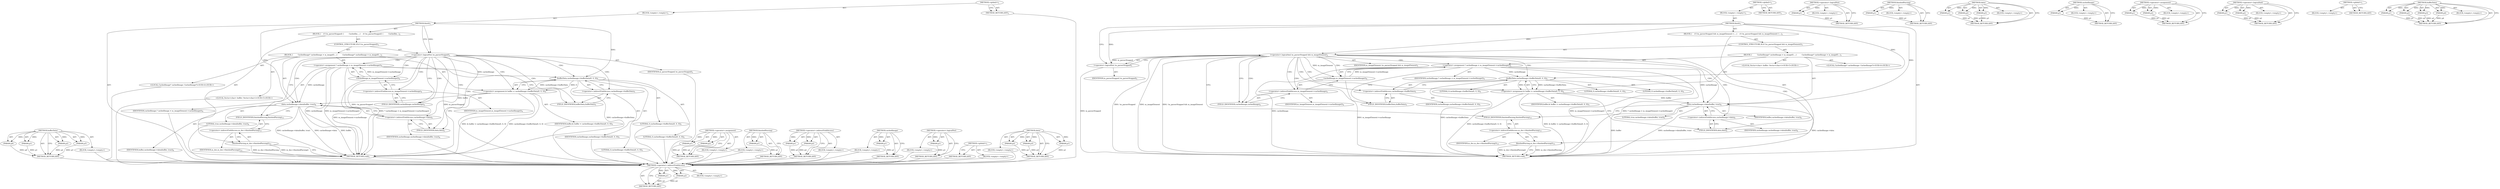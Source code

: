 digraph "bufferData" {
vulnerable_82 [label=<(METHOD,bufferData)>];
vulnerable_83 [label=<(PARAM,p1)>];
vulnerable_84 [label=<(PARAM,p2)>];
vulnerable_85 [label=<(PARAM,p3)>];
vulnerable_86 [label=<(PARAM,p4)>];
vulnerable_87 [label=<(BLOCK,&lt;empty&gt;,&lt;empty&gt;)>];
vulnerable_88 [label=<(METHOD_RETURN,ANY)>];
vulnerable_6 [label=<(METHOD,&lt;global&gt;)<SUB>1</SUB>>];
vulnerable_7 [label=<(BLOCK,&lt;empty&gt;,&lt;empty&gt;)<SUB>1</SUB>>];
vulnerable_8 [label=<(METHOD,finish)<SUB>1</SUB>>];
vulnerable_9 [label=<(BLOCK,{
    if (!m_parserStopped) {
         CachedIm...,{
    if (!m_parserStopped) {
         CachedIm...)<SUB>2</SUB>>];
vulnerable_10 [label=<(CONTROL_STRUCTURE,IF,if (!m_parserStopped))<SUB>3</SUB>>];
vulnerable_11 [label=<(&lt;operator&gt;.logicalNot,!m_parserStopped)<SUB>3</SUB>>];
vulnerable_12 [label=<(IDENTIFIER,m_parserStopped,!m_parserStopped)<SUB>3</SUB>>];
vulnerable_13 [label=<(BLOCK,{
         CachedImage* cachedImage = m_imageEl...,{
         CachedImage* cachedImage = m_imageEl...)<SUB>3</SUB>>];
vulnerable_14 [label="<(LOCAL,CachedImage* cachedImage: CachedImage*)<SUB>4</SUB>>"];
vulnerable_15 [label=<(&lt;operator&gt;.assignment,* cachedImage = m_imageElement-&gt;cachedImage())<SUB>4</SUB>>];
vulnerable_16 [label=<(IDENTIFIER,cachedImage,* cachedImage = m_imageElement-&gt;cachedImage())<SUB>4</SUB>>];
vulnerable_17 [label=<(cachedImage,m_imageElement-&gt;cachedImage())<SUB>4</SUB>>];
vulnerable_18 [label=<(&lt;operator&gt;.indirectFieldAccess,m_imageElement-&gt;cachedImage)<SUB>4</SUB>>];
vulnerable_19 [label=<(IDENTIFIER,m_imageElement,m_imageElement-&gt;cachedImage())<SUB>4</SUB>>];
vulnerable_20 [label=<(FIELD_IDENTIFIER,cachedImage,cachedImage)<SUB>4</SUB>>];
vulnerable_21 [label="<(LOCAL,Vector&lt;char&gt; buffer: Vector&lt;char&gt;)<SUB>5</SUB>>"];
vulnerable_22 [label=<(&lt;operator&gt;.assignment,&amp; buffer = cachedImage-&gt;bufferData(0, 0, 0))<SUB>5</SUB>>];
vulnerable_23 [label=<(IDENTIFIER,buffer,&amp; buffer = cachedImage-&gt;bufferData(0, 0, 0))<SUB>5</SUB>>];
vulnerable_24 [label=<(bufferData,cachedImage-&gt;bufferData(0, 0, 0))<SUB>5</SUB>>];
vulnerable_25 [label=<(&lt;operator&gt;.indirectFieldAccess,cachedImage-&gt;bufferData)<SUB>5</SUB>>];
vulnerable_26 [label=<(IDENTIFIER,cachedImage,cachedImage-&gt;bufferData(0, 0, 0))<SUB>5</SUB>>];
vulnerable_27 [label=<(FIELD_IDENTIFIER,bufferData,bufferData)<SUB>5</SUB>>];
vulnerable_28 [label=<(LITERAL,0,cachedImage-&gt;bufferData(0, 0, 0))<SUB>5</SUB>>];
vulnerable_29 [label=<(LITERAL,0,cachedImage-&gt;bufferData(0, 0, 0))<SUB>5</SUB>>];
vulnerable_30 [label=<(LITERAL,0,cachedImage-&gt;bufferData(0, 0, 0))<SUB>5</SUB>>];
vulnerable_31 [label=<(data,cachedImage-&gt;data(buffer, true))<SUB>6</SUB>>];
vulnerable_32 [label=<(&lt;operator&gt;.indirectFieldAccess,cachedImage-&gt;data)<SUB>6</SUB>>];
vulnerable_33 [label=<(IDENTIFIER,cachedImage,cachedImage-&gt;data(buffer, true))<SUB>6</SUB>>];
vulnerable_34 [label=<(FIELD_IDENTIFIER,data,data)<SUB>6</SUB>>];
vulnerable_35 [label=<(IDENTIFIER,buffer,cachedImage-&gt;data(buffer, true))<SUB>6</SUB>>];
vulnerable_36 [label=<(LITERAL,true,cachedImage-&gt;data(buffer, true))<SUB>6</SUB>>];
vulnerable_37 [label=<(finishedParsing,m_doc-&gt;finishedParsing())<SUB>13</SUB>>];
vulnerable_38 [label=<(&lt;operator&gt;.indirectFieldAccess,m_doc-&gt;finishedParsing)<SUB>13</SUB>>];
vulnerable_39 [label=<(IDENTIFIER,m_doc,m_doc-&gt;finishedParsing())<SUB>13</SUB>>];
vulnerable_40 [label=<(FIELD_IDENTIFIER,finishedParsing,finishedParsing)<SUB>13</SUB>>];
vulnerable_41 [label=<(METHOD_RETURN,void)<SUB>1</SUB>>];
vulnerable_43 [label=<(METHOD_RETURN,ANY)<SUB>1</SUB>>];
vulnerable_68 [label=<(METHOD,&lt;operator&gt;.assignment)>];
vulnerable_69 [label=<(PARAM,p1)>];
vulnerable_70 [label=<(PARAM,p2)>];
vulnerable_71 [label=<(BLOCK,&lt;empty&gt;,&lt;empty&gt;)>];
vulnerable_72 [label=<(METHOD_RETURN,ANY)>];
vulnerable_95 [label=<(METHOD,finishedParsing)>];
vulnerable_96 [label=<(PARAM,p1)>];
vulnerable_97 [label=<(BLOCK,&lt;empty&gt;,&lt;empty&gt;)>];
vulnerable_98 [label=<(METHOD_RETURN,ANY)>];
vulnerable_77 [label=<(METHOD,&lt;operator&gt;.indirectFieldAccess)>];
vulnerable_78 [label=<(PARAM,p1)>];
vulnerable_79 [label=<(PARAM,p2)>];
vulnerable_80 [label=<(BLOCK,&lt;empty&gt;,&lt;empty&gt;)>];
vulnerable_81 [label=<(METHOD_RETURN,ANY)>];
vulnerable_73 [label=<(METHOD,cachedImage)>];
vulnerable_74 [label=<(PARAM,p1)>];
vulnerable_75 [label=<(BLOCK,&lt;empty&gt;,&lt;empty&gt;)>];
vulnerable_76 [label=<(METHOD_RETURN,ANY)>];
vulnerable_64 [label=<(METHOD,&lt;operator&gt;.logicalNot)>];
vulnerable_65 [label=<(PARAM,p1)>];
vulnerable_66 [label=<(BLOCK,&lt;empty&gt;,&lt;empty&gt;)>];
vulnerable_67 [label=<(METHOD_RETURN,ANY)>];
vulnerable_58 [label=<(METHOD,&lt;global&gt;)<SUB>1</SUB>>];
vulnerable_59 [label=<(BLOCK,&lt;empty&gt;,&lt;empty&gt;)>];
vulnerable_60 [label=<(METHOD_RETURN,ANY)>];
vulnerable_89 [label=<(METHOD,data)>];
vulnerable_90 [label=<(PARAM,p1)>];
vulnerable_91 [label=<(PARAM,p2)>];
vulnerable_92 [label=<(PARAM,p3)>];
vulnerable_93 [label=<(BLOCK,&lt;empty&gt;,&lt;empty&gt;)>];
vulnerable_94 [label=<(METHOD_RETURN,ANY)>];
fixed_84 [label=<(METHOD,&lt;operator&gt;.indirectFieldAccess)>];
fixed_85 [label=<(PARAM,p1)>];
fixed_86 [label=<(PARAM,p2)>];
fixed_87 [label=<(BLOCK,&lt;empty&gt;,&lt;empty&gt;)>];
fixed_88 [label=<(METHOD_RETURN,ANY)>];
fixed_6 [label=<(METHOD,&lt;global&gt;)<SUB>1</SUB>>];
fixed_7 [label=<(BLOCK,&lt;empty&gt;,&lt;empty&gt;)<SUB>1</SUB>>];
fixed_8 [label=<(METHOD,finish)<SUB>1</SUB>>];
fixed_9 [label=<(BLOCK,{
    if (!m_parserStopped &amp;&amp; m_imageElement) {...,{
    if (!m_parserStopped &amp;&amp; m_imageElement) {...)<SUB>2</SUB>>];
fixed_10 [label=<(CONTROL_STRUCTURE,IF,if (!m_parserStopped &amp;&amp; m_imageElement))<SUB>3</SUB>>];
fixed_11 [label=<(&lt;operator&gt;.logicalAnd,!m_parserStopped &amp;&amp; m_imageElement)<SUB>3</SUB>>];
fixed_12 [label=<(&lt;operator&gt;.logicalNot,!m_parserStopped)<SUB>3</SUB>>];
fixed_13 [label=<(IDENTIFIER,m_parserStopped,!m_parserStopped)<SUB>3</SUB>>];
fixed_14 [label=<(IDENTIFIER,m_imageElement,!m_parserStopped &amp;&amp; m_imageElement)<SUB>3</SUB>>];
fixed_15 [label=<(BLOCK,{
         CachedImage* cachedImage = m_imageEl...,{
         CachedImage* cachedImage = m_imageEl...)<SUB>3</SUB>>];
fixed_16 [label="<(LOCAL,CachedImage* cachedImage: CachedImage*)<SUB>4</SUB>>"];
fixed_17 [label=<(&lt;operator&gt;.assignment,* cachedImage = m_imageElement-&gt;cachedImage())<SUB>4</SUB>>];
fixed_18 [label=<(IDENTIFIER,cachedImage,* cachedImage = m_imageElement-&gt;cachedImage())<SUB>4</SUB>>];
fixed_19 [label=<(cachedImage,m_imageElement-&gt;cachedImage())<SUB>4</SUB>>];
fixed_20 [label=<(&lt;operator&gt;.indirectFieldAccess,m_imageElement-&gt;cachedImage)<SUB>4</SUB>>];
fixed_21 [label=<(IDENTIFIER,m_imageElement,m_imageElement-&gt;cachedImage())<SUB>4</SUB>>];
fixed_22 [label=<(FIELD_IDENTIFIER,cachedImage,cachedImage)<SUB>4</SUB>>];
fixed_23 [label="<(LOCAL,Vector&lt;char&gt; buffer: Vector&lt;char&gt;)<SUB>5</SUB>>"];
fixed_24 [label=<(&lt;operator&gt;.assignment,&amp; buffer = cachedImage-&gt;bufferData(0, 0, 0))<SUB>5</SUB>>];
fixed_25 [label=<(IDENTIFIER,buffer,&amp; buffer = cachedImage-&gt;bufferData(0, 0, 0))<SUB>5</SUB>>];
fixed_26 [label=<(bufferData,cachedImage-&gt;bufferData(0, 0, 0))<SUB>5</SUB>>];
fixed_27 [label=<(&lt;operator&gt;.indirectFieldAccess,cachedImage-&gt;bufferData)<SUB>5</SUB>>];
fixed_28 [label=<(IDENTIFIER,cachedImage,cachedImage-&gt;bufferData(0, 0, 0))<SUB>5</SUB>>];
fixed_29 [label=<(FIELD_IDENTIFIER,bufferData,bufferData)<SUB>5</SUB>>];
fixed_30 [label=<(LITERAL,0,cachedImage-&gt;bufferData(0, 0, 0))<SUB>5</SUB>>];
fixed_31 [label=<(LITERAL,0,cachedImage-&gt;bufferData(0, 0, 0))<SUB>5</SUB>>];
fixed_32 [label=<(LITERAL,0,cachedImage-&gt;bufferData(0, 0, 0))<SUB>5</SUB>>];
fixed_33 [label=<(data,cachedImage-&gt;data(buffer, true))<SUB>6</SUB>>];
fixed_34 [label=<(&lt;operator&gt;.indirectFieldAccess,cachedImage-&gt;data)<SUB>6</SUB>>];
fixed_35 [label=<(IDENTIFIER,cachedImage,cachedImage-&gt;data(buffer, true))<SUB>6</SUB>>];
fixed_36 [label=<(FIELD_IDENTIFIER,data,data)<SUB>6</SUB>>];
fixed_37 [label=<(IDENTIFIER,buffer,cachedImage-&gt;data(buffer, true))<SUB>6</SUB>>];
fixed_38 [label=<(LITERAL,true,cachedImage-&gt;data(buffer, true))<SUB>6</SUB>>];
fixed_39 [label=<(finishedParsing,m_doc-&gt;finishedParsing())<SUB>13</SUB>>];
fixed_40 [label=<(&lt;operator&gt;.indirectFieldAccess,m_doc-&gt;finishedParsing)<SUB>13</SUB>>];
fixed_41 [label=<(IDENTIFIER,m_doc,m_doc-&gt;finishedParsing())<SUB>13</SUB>>];
fixed_42 [label=<(FIELD_IDENTIFIER,finishedParsing,finishedParsing)<SUB>13</SUB>>];
fixed_43 [label=<(METHOD_RETURN,void)<SUB>1</SUB>>];
fixed_45 [label=<(METHOD_RETURN,ANY)<SUB>1</SUB>>];
fixed_71 [label=<(METHOD,&lt;operator&gt;.logicalNot)>];
fixed_72 [label=<(PARAM,p1)>];
fixed_73 [label=<(BLOCK,&lt;empty&gt;,&lt;empty&gt;)>];
fixed_74 [label=<(METHOD_RETURN,ANY)>];
fixed_102 [label=<(METHOD,finishedParsing)>];
fixed_103 [label=<(PARAM,p1)>];
fixed_104 [label=<(BLOCK,&lt;empty&gt;,&lt;empty&gt;)>];
fixed_105 [label=<(METHOD_RETURN,ANY)>];
fixed_96 [label=<(METHOD,data)>];
fixed_97 [label=<(PARAM,p1)>];
fixed_98 [label=<(PARAM,p2)>];
fixed_99 [label=<(PARAM,p3)>];
fixed_100 [label=<(BLOCK,&lt;empty&gt;,&lt;empty&gt;)>];
fixed_101 [label=<(METHOD_RETURN,ANY)>];
fixed_80 [label=<(METHOD,cachedImage)>];
fixed_81 [label=<(PARAM,p1)>];
fixed_82 [label=<(BLOCK,&lt;empty&gt;,&lt;empty&gt;)>];
fixed_83 [label=<(METHOD_RETURN,ANY)>];
fixed_75 [label=<(METHOD,&lt;operator&gt;.assignment)>];
fixed_76 [label=<(PARAM,p1)>];
fixed_77 [label=<(PARAM,p2)>];
fixed_78 [label=<(BLOCK,&lt;empty&gt;,&lt;empty&gt;)>];
fixed_79 [label=<(METHOD_RETURN,ANY)>];
fixed_66 [label=<(METHOD,&lt;operator&gt;.logicalAnd)>];
fixed_67 [label=<(PARAM,p1)>];
fixed_68 [label=<(PARAM,p2)>];
fixed_69 [label=<(BLOCK,&lt;empty&gt;,&lt;empty&gt;)>];
fixed_70 [label=<(METHOD_RETURN,ANY)>];
fixed_60 [label=<(METHOD,&lt;global&gt;)<SUB>1</SUB>>];
fixed_61 [label=<(BLOCK,&lt;empty&gt;,&lt;empty&gt;)>];
fixed_62 [label=<(METHOD_RETURN,ANY)>];
fixed_89 [label=<(METHOD,bufferData)>];
fixed_90 [label=<(PARAM,p1)>];
fixed_91 [label=<(PARAM,p2)>];
fixed_92 [label=<(PARAM,p3)>];
fixed_93 [label=<(PARAM,p4)>];
fixed_94 [label=<(BLOCK,&lt;empty&gt;,&lt;empty&gt;)>];
fixed_95 [label=<(METHOD_RETURN,ANY)>];
vulnerable_82 -> vulnerable_83  [key=0, label="AST: "];
vulnerable_82 -> vulnerable_83  [key=1, label="DDG: "];
vulnerable_82 -> vulnerable_87  [key=0, label="AST: "];
vulnerable_82 -> vulnerable_84  [key=0, label="AST: "];
vulnerable_82 -> vulnerable_84  [key=1, label="DDG: "];
vulnerable_82 -> vulnerable_88  [key=0, label="AST: "];
vulnerable_82 -> vulnerable_88  [key=1, label="CFG: "];
vulnerable_82 -> vulnerable_85  [key=0, label="AST: "];
vulnerable_82 -> vulnerable_85  [key=1, label="DDG: "];
vulnerable_82 -> vulnerable_86  [key=0, label="AST: "];
vulnerable_82 -> vulnerable_86  [key=1, label="DDG: "];
vulnerable_83 -> vulnerable_88  [key=0, label="DDG: p1"];
vulnerable_84 -> vulnerable_88  [key=0, label="DDG: p2"];
vulnerable_85 -> vulnerable_88  [key=0, label="DDG: p3"];
vulnerable_86 -> vulnerable_88  [key=0, label="DDG: p4"];
vulnerable_87 -> fixed_84  [key=0];
vulnerable_88 -> fixed_84  [key=0];
vulnerable_6 -> vulnerable_7  [key=0, label="AST: "];
vulnerable_6 -> vulnerable_43  [key=0, label="AST: "];
vulnerable_6 -> vulnerable_43  [key=1, label="CFG: "];
vulnerable_7 -> vulnerable_8  [key=0, label="AST: "];
vulnerable_8 -> vulnerable_9  [key=0, label="AST: "];
vulnerable_8 -> vulnerable_41  [key=0, label="AST: "];
vulnerable_8 -> vulnerable_11  [key=0, label="CFG: "];
vulnerable_8 -> vulnerable_11  [key=1, label="DDG: "];
vulnerable_8 -> vulnerable_31  [key=0, label="DDG: "];
vulnerable_8 -> vulnerable_24  [key=0, label="DDG: "];
vulnerable_9 -> vulnerable_10  [key=0, label="AST: "];
vulnerable_9 -> vulnerable_37  [key=0, label="AST: "];
vulnerable_10 -> vulnerable_11  [key=0, label="AST: "];
vulnerable_10 -> vulnerable_13  [key=0, label="AST: "];
vulnerable_11 -> vulnerable_12  [key=0, label="AST: "];
vulnerable_11 -> vulnerable_20  [key=0, label="CFG: "];
vulnerable_11 -> vulnerable_20  [key=1, label="CDG: "];
vulnerable_11 -> vulnerable_40  [key=0, label="CFG: "];
vulnerable_11 -> vulnerable_41  [key=0, label="DDG: !m_parserStopped"];
vulnerable_11 -> vulnerable_41  [key=1, label="DDG: m_parserStopped"];
vulnerable_11 -> vulnerable_24  [key=0, label="CDG: "];
vulnerable_11 -> vulnerable_17  [key=0, label="CDG: "];
vulnerable_11 -> vulnerable_15  [key=0, label="CDG: "];
vulnerable_11 -> vulnerable_34  [key=0, label="CDG: "];
vulnerable_11 -> vulnerable_32  [key=0, label="CDG: "];
vulnerable_11 -> vulnerable_18  [key=0, label="CDG: "];
vulnerable_11 -> vulnerable_25  [key=0, label="CDG: "];
vulnerable_11 -> vulnerable_22  [key=0, label="CDG: "];
vulnerable_11 -> vulnerable_27  [key=0, label="CDG: "];
vulnerable_11 -> vulnerable_31  [key=0, label="CDG: "];
vulnerable_12 -> fixed_84  [key=0];
vulnerable_13 -> vulnerable_14  [key=0, label="AST: "];
vulnerable_13 -> vulnerable_15  [key=0, label="AST: "];
vulnerable_13 -> vulnerable_21  [key=0, label="AST: "];
vulnerable_13 -> vulnerable_22  [key=0, label="AST: "];
vulnerable_13 -> vulnerable_31  [key=0, label="AST: "];
vulnerable_14 -> fixed_84  [key=0];
vulnerable_15 -> vulnerable_16  [key=0, label="AST: "];
vulnerable_15 -> vulnerable_17  [key=0, label="AST: "];
vulnerable_15 -> vulnerable_27  [key=0, label="CFG: "];
vulnerable_15 -> vulnerable_41  [key=0, label="DDG: cachedImage"];
vulnerable_15 -> vulnerable_41  [key=1, label="DDG: m_imageElement-&gt;cachedImage()"];
vulnerable_15 -> vulnerable_41  [key=2, label="DDG: * cachedImage = m_imageElement-&gt;cachedImage()"];
vulnerable_15 -> vulnerable_31  [key=0, label="DDG: cachedImage"];
vulnerable_15 -> vulnerable_24  [key=0, label="DDG: cachedImage"];
vulnerable_16 -> fixed_84  [key=0];
vulnerable_17 -> vulnerable_18  [key=0, label="AST: "];
vulnerable_17 -> vulnerable_15  [key=0, label="CFG: "];
vulnerable_17 -> vulnerable_15  [key=1, label="DDG: m_imageElement-&gt;cachedImage"];
vulnerable_17 -> vulnerable_41  [key=0, label="DDG: m_imageElement-&gt;cachedImage"];
vulnerable_18 -> vulnerable_19  [key=0, label="AST: "];
vulnerable_18 -> vulnerable_20  [key=0, label="AST: "];
vulnerable_18 -> vulnerable_17  [key=0, label="CFG: "];
vulnerable_19 -> fixed_84  [key=0];
vulnerable_20 -> vulnerable_18  [key=0, label="CFG: "];
vulnerable_21 -> fixed_84  [key=0];
vulnerable_22 -> vulnerable_23  [key=0, label="AST: "];
vulnerable_22 -> vulnerable_24  [key=0, label="AST: "];
vulnerable_22 -> vulnerable_34  [key=0, label="CFG: "];
vulnerable_22 -> vulnerable_41  [key=0, label="DDG: cachedImage-&gt;bufferData(0, 0, 0)"];
vulnerable_22 -> vulnerable_41  [key=1, label="DDG: &amp; buffer = cachedImage-&gt;bufferData(0, 0, 0)"];
vulnerable_22 -> vulnerable_31  [key=0, label="DDG: buffer"];
vulnerable_23 -> fixed_84  [key=0];
vulnerable_24 -> vulnerable_25  [key=0, label="AST: "];
vulnerable_24 -> vulnerable_28  [key=0, label="AST: "];
vulnerable_24 -> vulnerable_29  [key=0, label="AST: "];
vulnerable_24 -> vulnerable_30  [key=0, label="AST: "];
vulnerable_24 -> vulnerable_22  [key=0, label="CFG: "];
vulnerable_24 -> vulnerable_22  [key=1, label="DDG: cachedImage-&gt;bufferData"];
vulnerable_24 -> vulnerable_22  [key=2, label="DDG: 0"];
vulnerable_24 -> vulnerable_41  [key=0, label="DDG: cachedImage-&gt;bufferData"];
vulnerable_25 -> vulnerable_26  [key=0, label="AST: "];
vulnerable_25 -> vulnerable_27  [key=0, label="AST: "];
vulnerable_25 -> vulnerable_24  [key=0, label="CFG: "];
vulnerable_26 -> fixed_84  [key=0];
vulnerable_27 -> vulnerable_25  [key=0, label="CFG: "];
vulnerable_28 -> fixed_84  [key=0];
vulnerable_29 -> fixed_84  [key=0];
vulnerable_30 -> fixed_84  [key=0];
vulnerable_31 -> vulnerable_32  [key=0, label="AST: "];
vulnerable_31 -> vulnerable_35  [key=0, label="AST: "];
vulnerable_31 -> vulnerable_36  [key=0, label="AST: "];
vulnerable_31 -> vulnerable_40  [key=0, label="CFG: "];
vulnerable_31 -> vulnerable_41  [key=0, label="DDG: cachedImage-&gt;data"];
vulnerable_31 -> vulnerable_41  [key=1, label="DDG: buffer"];
vulnerable_31 -> vulnerable_41  [key=2, label="DDG: cachedImage-&gt;data(buffer, true)"];
vulnerable_32 -> vulnerable_33  [key=0, label="AST: "];
vulnerable_32 -> vulnerable_34  [key=0, label="AST: "];
vulnerable_32 -> vulnerable_31  [key=0, label="CFG: "];
vulnerable_33 -> fixed_84  [key=0];
vulnerable_34 -> vulnerable_32  [key=0, label="CFG: "];
vulnerable_35 -> fixed_84  [key=0];
vulnerable_36 -> fixed_84  [key=0];
vulnerable_37 -> vulnerable_38  [key=0, label="AST: "];
vulnerable_37 -> vulnerable_41  [key=0, label="CFG: "];
vulnerable_37 -> vulnerable_41  [key=1, label="DDG: m_doc-&gt;finishedParsing"];
vulnerable_37 -> vulnerable_41  [key=2, label="DDG: m_doc-&gt;finishedParsing()"];
vulnerable_38 -> vulnerable_39  [key=0, label="AST: "];
vulnerable_38 -> vulnerable_40  [key=0, label="AST: "];
vulnerable_38 -> vulnerable_37  [key=0, label="CFG: "];
vulnerable_39 -> fixed_84  [key=0];
vulnerable_40 -> vulnerable_38  [key=0, label="CFG: "];
vulnerable_41 -> fixed_84  [key=0];
vulnerable_43 -> fixed_84  [key=0];
vulnerable_68 -> vulnerable_69  [key=0, label="AST: "];
vulnerable_68 -> vulnerable_69  [key=1, label="DDG: "];
vulnerable_68 -> vulnerable_71  [key=0, label="AST: "];
vulnerable_68 -> vulnerable_70  [key=0, label="AST: "];
vulnerable_68 -> vulnerable_70  [key=1, label="DDG: "];
vulnerable_68 -> vulnerable_72  [key=0, label="AST: "];
vulnerable_68 -> vulnerable_72  [key=1, label="CFG: "];
vulnerable_69 -> vulnerable_72  [key=0, label="DDG: p1"];
vulnerable_70 -> vulnerable_72  [key=0, label="DDG: p2"];
vulnerable_71 -> fixed_84  [key=0];
vulnerable_72 -> fixed_84  [key=0];
vulnerable_95 -> vulnerable_96  [key=0, label="AST: "];
vulnerable_95 -> vulnerable_96  [key=1, label="DDG: "];
vulnerable_95 -> vulnerable_97  [key=0, label="AST: "];
vulnerable_95 -> vulnerable_98  [key=0, label="AST: "];
vulnerable_95 -> vulnerable_98  [key=1, label="CFG: "];
vulnerable_96 -> vulnerable_98  [key=0, label="DDG: p1"];
vulnerable_97 -> fixed_84  [key=0];
vulnerable_98 -> fixed_84  [key=0];
vulnerable_77 -> vulnerable_78  [key=0, label="AST: "];
vulnerable_77 -> vulnerable_78  [key=1, label="DDG: "];
vulnerable_77 -> vulnerable_80  [key=0, label="AST: "];
vulnerable_77 -> vulnerable_79  [key=0, label="AST: "];
vulnerable_77 -> vulnerable_79  [key=1, label="DDG: "];
vulnerable_77 -> vulnerable_81  [key=0, label="AST: "];
vulnerable_77 -> vulnerable_81  [key=1, label="CFG: "];
vulnerable_78 -> vulnerable_81  [key=0, label="DDG: p1"];
vulnerable_79 -> vulnerable_81  [key=0, label="DDG: p2"];
vulnerable_80 -> fixed_84  [key=0];
vulnerable_81 -> fixed_84  [key=0];
vulnerable_73 -> vulnerable_74  [key=0, label="AST: "];
vulnerable_73 -> vulnerable_74  [key=1, label="DDG: "];
vulnerable_73 -> vulnerable_75  [key=0, label="AST: "];
vulnerable_73 -> vulnerable_76  [key=0, label="AST: "];
vulnerable_73 -> vulnerable_76  [key=1, label="CFG: "];
vulnerable_74 -> vulnerable_76  [key=0, label="DDG: p1"];
vulnerable_75 -> fixed_84  [key=0];
vulnerable_76 -> fixed_84  [key=0];
vulnerable_64 -> vulnerable_65  [key=0, label="AST: "];
vulnerable_64 -> vulnerable_65  [key=1, label="DDG: "];
vulnerable_64 -> vulnerable_66  [key=0, label="AST: "];
vulnerable_64 -> vulnerable_67  [key=0, label="AST: "];
vulnerable_64 -> vulnerable_67  [key=1, label="CFG: "];
vulnerable_65 -> vulnerable_67  [key=0, label="DDG: p1"];
vulnerable_66 -> fixed_84  [key=0];
vulnerable_67 -> fixed_84  [key=0];
vulnerable_58 -> vulnerable_59  [key=0, label="AST: "];
vulnerable_58 -> vulnerable_60  [key=0, label="AST: "];
vulnerable_58 -> vulnerable_60  [key=1, label="CFG: "];
vulnerable_59 -> fixed_84  [key=0];
vulnerable_60 -> fixed_84  [key=0];
vulnerable_89 -> vulnerable_90  [key=0, label="AST: "];
vulnerable_89 -> vulnerable_90  [key=1, label="DDG: "];
vulnerable_89 -> vulnerable_93  [key=0, label="AST: "];
vulnerable_89 -> vulnerable_91  [key=0, label="AST: "];
vulnerable_89 -> vulnerable_91  [key=1, label="DDG: "];
vulnerable_89 -> vulnerable_94  [key=0, label="AST: "];
vulnerable_89 -> vulnerable_94  [key=1, label="CFG: "];
vulnerable_89 -> vulnerable_92  [key=0, label="AST: "];
vulnerable_89 -> vulnerable_92  [key=1, label="DDG: "];
vulnerable_90 -> vulnerable_94  [key=0, label="DDG: p1"];
vulnerable_91 -> vulnerable_94  [key=0, label="DDG: p2"];
vulnerable_92 -> vulnerable_94  [key=0, label="DDG: p3"];
vulnerable_93 -> fixed_84  [key=0];
vulnerable_94 -> fixed_84  [key=0];
fixed_84 -> fixed_85  [key=0, label="AST: "];
fixed_84 -> fixed_85  [key=1, label="DDG: "];
fixed_84 -> fixed_87  [key=0, label="AST: "];
fixed_84 -> fixed_86  [key=0, label="AST: "];
fixed_84 -> fixed_86  [key=1, label="DDG: "];
fixed_84 -> fixed_88  [key=0, label="AST: "];
fixed_84 -> fixed_88  [key=1, label="CFG: "];
fixed_85 -> fixed_88  [key=0, label="DDG: p1"];
fixed_86 -> fixed_88  [key=0, label="DDG: p2"];
fixed_6 -> fixed_7  [key=0, label="AST: "];
fixed_6 -> fixed_45  [key=0, label="AST: "];
fixed_6 -> fixed_45  [key=1, label="CFG: "];
fixed_7 -> fixed_8  [key=0, label="AST: "];
fixed_8 -> fixed_9  [key=0, label="AST: "];
fixed_8 -> fixed_43  [key=0, label="AST: "];
fixed_8 -> fixed_12  [key=0, label="CFG: "];
fixed_8 -> fixed_12  [key=1, label="DDG: "];
fixed_8 -> fixed_11  [key=0, label="DDG: "];
fixed_8 -> fixed_33  [key=0, label="DDG: "];
fixed_8 -> fixed_26  [key=0, label="DDG: "];
fixed_9 -> fixed_10  [key=0, label="AST: "];
fixed_9 -> fixed_39  [key=0, label="AST: "];
fixed_10 -> fixed_11  [key=0, label="AST: "];
fixed_10 -> fixed_15  [key=0, label="AST: "];
fixed_11 -> fixed_12  [key=0, label="AST: "];
fixed_11 -> fixed_14  [key=0, label="AST: "];
fixed_11 -> fixed_22  [key=0, label="CFG: "];
fixed_11 -> fixed_22  [key=1, label="CDG: "];
fixed_11 -> fixed_42  [key=0, label="CFG: "];
fixed_11 -> fixed_43  [key=0, label="DDG: !m_parserStopped"];
fixed_11 -> fixed_43  [key=1, label="DDG: m_imageElement"];
fixed_11 -> fixed_43  [key=2, label="DDG: !m_parserStopped &amp;&amp; m_imageElement"];
fixed_11 -> fixed_19  [key=0, label="DDG: m_imageElement"];
fixed_11 -> fixed_19  [key=1, label="CDG: "];
fixed_11 -> fixed_24  [key=0, label="CDG: "];
fixed_11 -> fixed_17  [key=0, label="CDG: "];
fixed_11 -> fixed_29  [key=0, label="CDG: "];
fixed_11 -> fixed_34  [key=0, label="CDG: "];
fixed_11 -> fixed_33  [key=0, label="CDG: "];
fixed_11 -> fixed_26  [key=0, label="CDG: "];
fixed_11 -> fixed_36  [key=0, label="CDG: "];
fixed_11 -> fixed_20  [key=0, label="CDG: "];
fixed_11 -> fixed_27  [key=0, label="CDG: "];
fixed_12 -> fixed_13  [key=0, label="AST: "];
fixed_12 -> fixed_11  [key=0, label="CFG: "];
fixed_12 -> fixed_11  [key=1, label="DDG: m_parserStopped"];
fixed_12 -> fixed_43  [key=0, label="DDG: m_parserStopped"];
fixed_15 -> fixed_16  [key=0, label="AST: "];
fixed_15 -> fixed_17  [key=0, label="AST: "];
fixed_15 -> fixed_23  [key=0, label="AST: "];
fixed_15 -> fixed_24  [key=0, label="AST: "];
fixed_15 -> fixed_33  [key=0, label="AST: "];
fixed_17 -> fixed_18  [key=0, label="AST: "];
fixed_17 -> fixed_19  [key=0, label="AST: "];
fixed_17 -> fixed_29  [key=0, label="CFG: "];
fixed_17 -> fixed_43  [key=0, label="DDG: cachedImage"];
fixed_17 -> fixed_43  [key=1, label="DDG: m_imageElement-&gt;cachedImage()"];
fixed_17 -> fixed_43  [key=2, label="DDG: * cachedImage = m_imageElement-&gt;cachedImage()"];
fixed_17 -> fixed_33  [key=0, label="DDG: cachedImage"];
fixed_17 -> fixed_26  [key=0, label="DDG: cachedImage"];
fixed_19 -> fixed_20  [key=0, label="AST: "];
fixed_19 -> fixed_17  [key=0, label="CFG: "];
fixed_19 -> fixed_17  [key=1, label="DDG: m_imageElement-&gt;cachedImage"];
fixed_19 -> fixed_43  [key=0, label="DDG: m_imageElement-&gt;cachedImage"];
fixed_20 -> fixed_21  [key=0, label="AST: "];
fixed_20 -> fixed_22  [key=0, label="AST: "];
fixed_20 -> fixed_19  [key=0, label="CFG: "];
fixed_22 -> fixed_20  [key=0, label="CFG: "];
fixed_24 -> fixed_25  [key=0, label="AST: "];
fixed_24 -> fixed_26  [key=0, label="AST: "];
fixed_24 -> fixed_36  [key=0, label="CFG: "];
fixed_24 -> fixed_43  [key=0, label="DDG: cachedImage-&gt;bufferData(0, 0, 0)"];
fixed_24 -> fixed_43  [key=1, label="DDG: &amp; buffer = cachedImage-&gt;bufferData(0, 0, 0)"];
fixed_24 -> fixed_33  [key=0, label="DDG: buffer"];
fixed_26 -> fixed_27  [key=0, label="AST: "];
fixed_26 -> fixed_30  [key=0, label="AST: "];
fixed_26 -> fixed_31  [key=0, label="AST: "];
fixed_26 -> fixed_32  [key=0, label="AST: "];
fixed_26 -> fixed_24  [key=0, label="CFG: "];
fixed_26 -> fixed_24  [key=1, label="DDG: cachedImage-&gt;bufferData"];
fixed_26 -> fixed_24  [key=2, label="DDG: 0"];
fixed_26 -> fixed_43  [key=0, label="DDG: cachedImage-&gt;bufferData"];
fixed_27 -> fixed_28  [key=0, label="AST: "];
fixed_27 -> fixed_29  [key=0, label="AST: "];
fixed_27 -> fixed_26  [key=0, label="CFG: "];
fixed_29 -> fixed_27  [key=0, label="CFG: "];
fixed_33 -> fixed_34  [key=0, label="AST: "];
fixed_33 -> fixed_37  [key=0, label="AST: "];
fixed_33 -> fixed_38  [key=0, label="AST: "];
fixed_33 -> fixed_42  [key=0, label="CFG: "];
fixed_33 -> fixed_43  [key=0, label="DDG: cachedImage-&gt;data"];
fixed_33 -> fixed_43  [key=1, label="DDG: buffer"];
fixed_33 -> fixed_43  [key=2, label="DDG: cachedImage-&gt;data(buffer, true)"];
fixed_34 -> fixed_35  [key=0, label="AST: "];
fixed_34 -> fixed_36  [key=0, label="AST: "];
fixed_34 -> fixed_33  [key=0, label="CFG: "];
fixed_36 -> fixed_34  [key=0, label="CFG: "];
fixed_39 -> fixed_40  [key=0, label="AST: "];
fixed_39 -> fixed_43  [key=0, label="CFG: "];
fixed_39 -> fixed_43  [key=1, label="DDG: m_doc-&gt;finishedParsing"];
fixed_39 -> fixed_43  [key=2, label="DDG: m_doc-&gt;finishedParsing()"];
fixed_40 -> fixed_41  [key=0, label="AST: "];
fixed_40 -> fixed_42  [key=0, label="AST: "];
fixed_40 -> fixed_39  [key=0, label="CFG: "];
fixed_42 -> fixed_40  [key=0, label="CFG: "];
fixed_71 -> fixed_72  [key=0, label="AST: "];
fixed_71 -> fixed_72  [key=1, label="DDG: "];
fixed_71 -> fixed_73  [key=0, label="AST: "];
fixed_71 -> fixed_74  [key=0, label="AST: "];
fixed_71 -> fixed_74  [key=1, label="CFG: "];
fixed_72 -> fixed_74  [key=0, label="DDG: p1"];
fixed_102 -> fixed_103  [key=0, label="AST: "];
fixed_102 -> fixed_103  [key=1, label="DDG: "];
fixed_102 -> fixed_104  [key=0, label="AST: "];
fixed_102 -> fixed_105  [key=0, label="AST: "];
fixed_102 -> fixed_105  [key=1, label="CFG: "];
fixed_103 -> fixed_105  [key=0, label="DDG: p1"];
fixed_96 -> fixed_97  [key=0, label="AST: "];
fixed_96 -> fixed_97  [key=1, label="DDG: "];
fixed_96 -> fixed_100  [key=0, label="AST: "];
fixed_96 -> fixed_98  [key=0, label="AST: "];
fixed_96 -> fixed_98  [key=1, label="DDG: "];
fixed_96 -> fixed_101  [key=0, label="AST: "];
fixed_96 -> fixed_101  [key=1, label="CFG: "];
fixed_96 -> fixed_99  [key=0, label="AST: "];
fixed_96 -> fixed_99  [key=1, label="DDG: "];
fixed_97 -> fixed_101  [key=0, label="DDG: p1"];
fixed_98 -> fixed_101  [key=0, label="DDG: p2"];
fixed_99 -> fixed_101  [key=0, label="DDG: p3"];
fixed_80 -> fixed_81  [key=0, label="AST: "];
fixed_80 -> fixed_81  [key=1, label="DDG: "];
fixed_80 -> fixed_82  [key=0, label="AST: "];
fixed_80 -> fixed_83  [key=0, label="AST: "];
fixed_80 -> fixed_83  [key=1, label="CFG: "];
fixed_81 -> fixed_83  [key=0, label="DDG: p1"];
fixed_75 -> fixed_76  [key=0, label="AST: "];
fixed_75 -> fixed_76  [key=1, label="DDG: "];
fixed_75 -> fixed_78  [key=0, label="AST: "];
fixed_75 -> fixed_77  [key=0, label="AST: "];
fixed_75 -> fixed_77  [key=1, label="DDG: "];
fixed_75 -> fixed_79  [key=0, label="AST: "];
fixed_75 -> fixed_79  [key=1, label="CFG: "];
fixed_76 -> fixed_79  [key=0, label="DDG: p1"];
fixed_77 -> fixed_79  [key=0, label="DDG: p2"];
fixed_66 -> fixed_67  [key=0, label="AST: "];
fixed_66 -> fixed_67  [key=1, label="DDG: "];
fixed_66 -> fixed_69  [key=0, label="AST: "];
fixed_66 -> fixed_68  [key=0, label="AST: "];
fixed_66 -> fixed_68  [key=1, label="DDG: "];
fixed_66 -> fixed_70  [key=0, label="AST: "];
fixed_66 -> fixed_70  [key=1, label="CFG: "];
fixed_67 -> fixed_70  [key=0, label="DDG: p1"];
fixed_68 -> fixed_70  [key=0, label="DDG: p2"];
fixed_60 -> fixed_61  [key=0, label="AST: "];
fixed_60 -> fixed_62  [key=0, label="AST: "];
fixed_60 -> fixed_62  [key=1, label="CFG: "];
fixed_89 -> fixed_90  [key=0, label="AST: "];
fixed_89 -> fixed_90  [key=1, label="DDG: "];
fixed_89 -> fixed_94  [key=0, label="AST: "];
fixed_89 -> fixed_91  [key=0, label="AST: "];
fixed_89 -> fixed_91  [key=1, label="DDG: "];
fixed_89 -> fixed_95  [key=0, label="AST: "];
fixed_89 -> fixed_95  [key=1, label="CFG: "];
fixed_89 -> fixed_92  [key=0, label="AST: "];
fixed_89 -> fixed_92  [key=1, label="DDG: "];
fixed_89 -> fixed_93  [key=0, label="AST: "];
fixed_89 -> fixed_93  [key=1, label="DDG: "];
fixed_90 -> fixed_95  [key=0, label="DDG: p1"];
fixed_91 -> fixed_95  [key=0, label="DDG: p2"];
fixed_92 -> fixed_95  [key=0, label="DDG: p3"];
fixed_93 -> fixed_95  [key=0, label="DDG: p4"];
}
